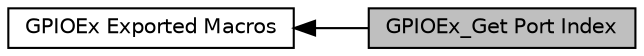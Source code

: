 digraph "GPIOEx_Get Port Index"
{
  edge [fontname="Helvetica",fontsize="10",labelfontname="Helvetica",labelfontsize="10"];
  node [fontname="Helvetica",fontsize="10",shape=box];
  rankdir=LR;
  Node2 [label="GPIOEx Exported Macros",height=0.2,width=0.4,color="black", fillcolor="white", style="filled",URL="$group___g_p_i_o_ex___exported___macros.html",tooltip=" "];
  Node1 [label="GPIOEx_Get Port Index",height=0.2,width=0.4,color="black", fillcolor="grey75", style="filled", fontcolor="black",tooltip=" "];
  Node2->Node1 [shape=plaintext, dir="back", style="solid"];
}
